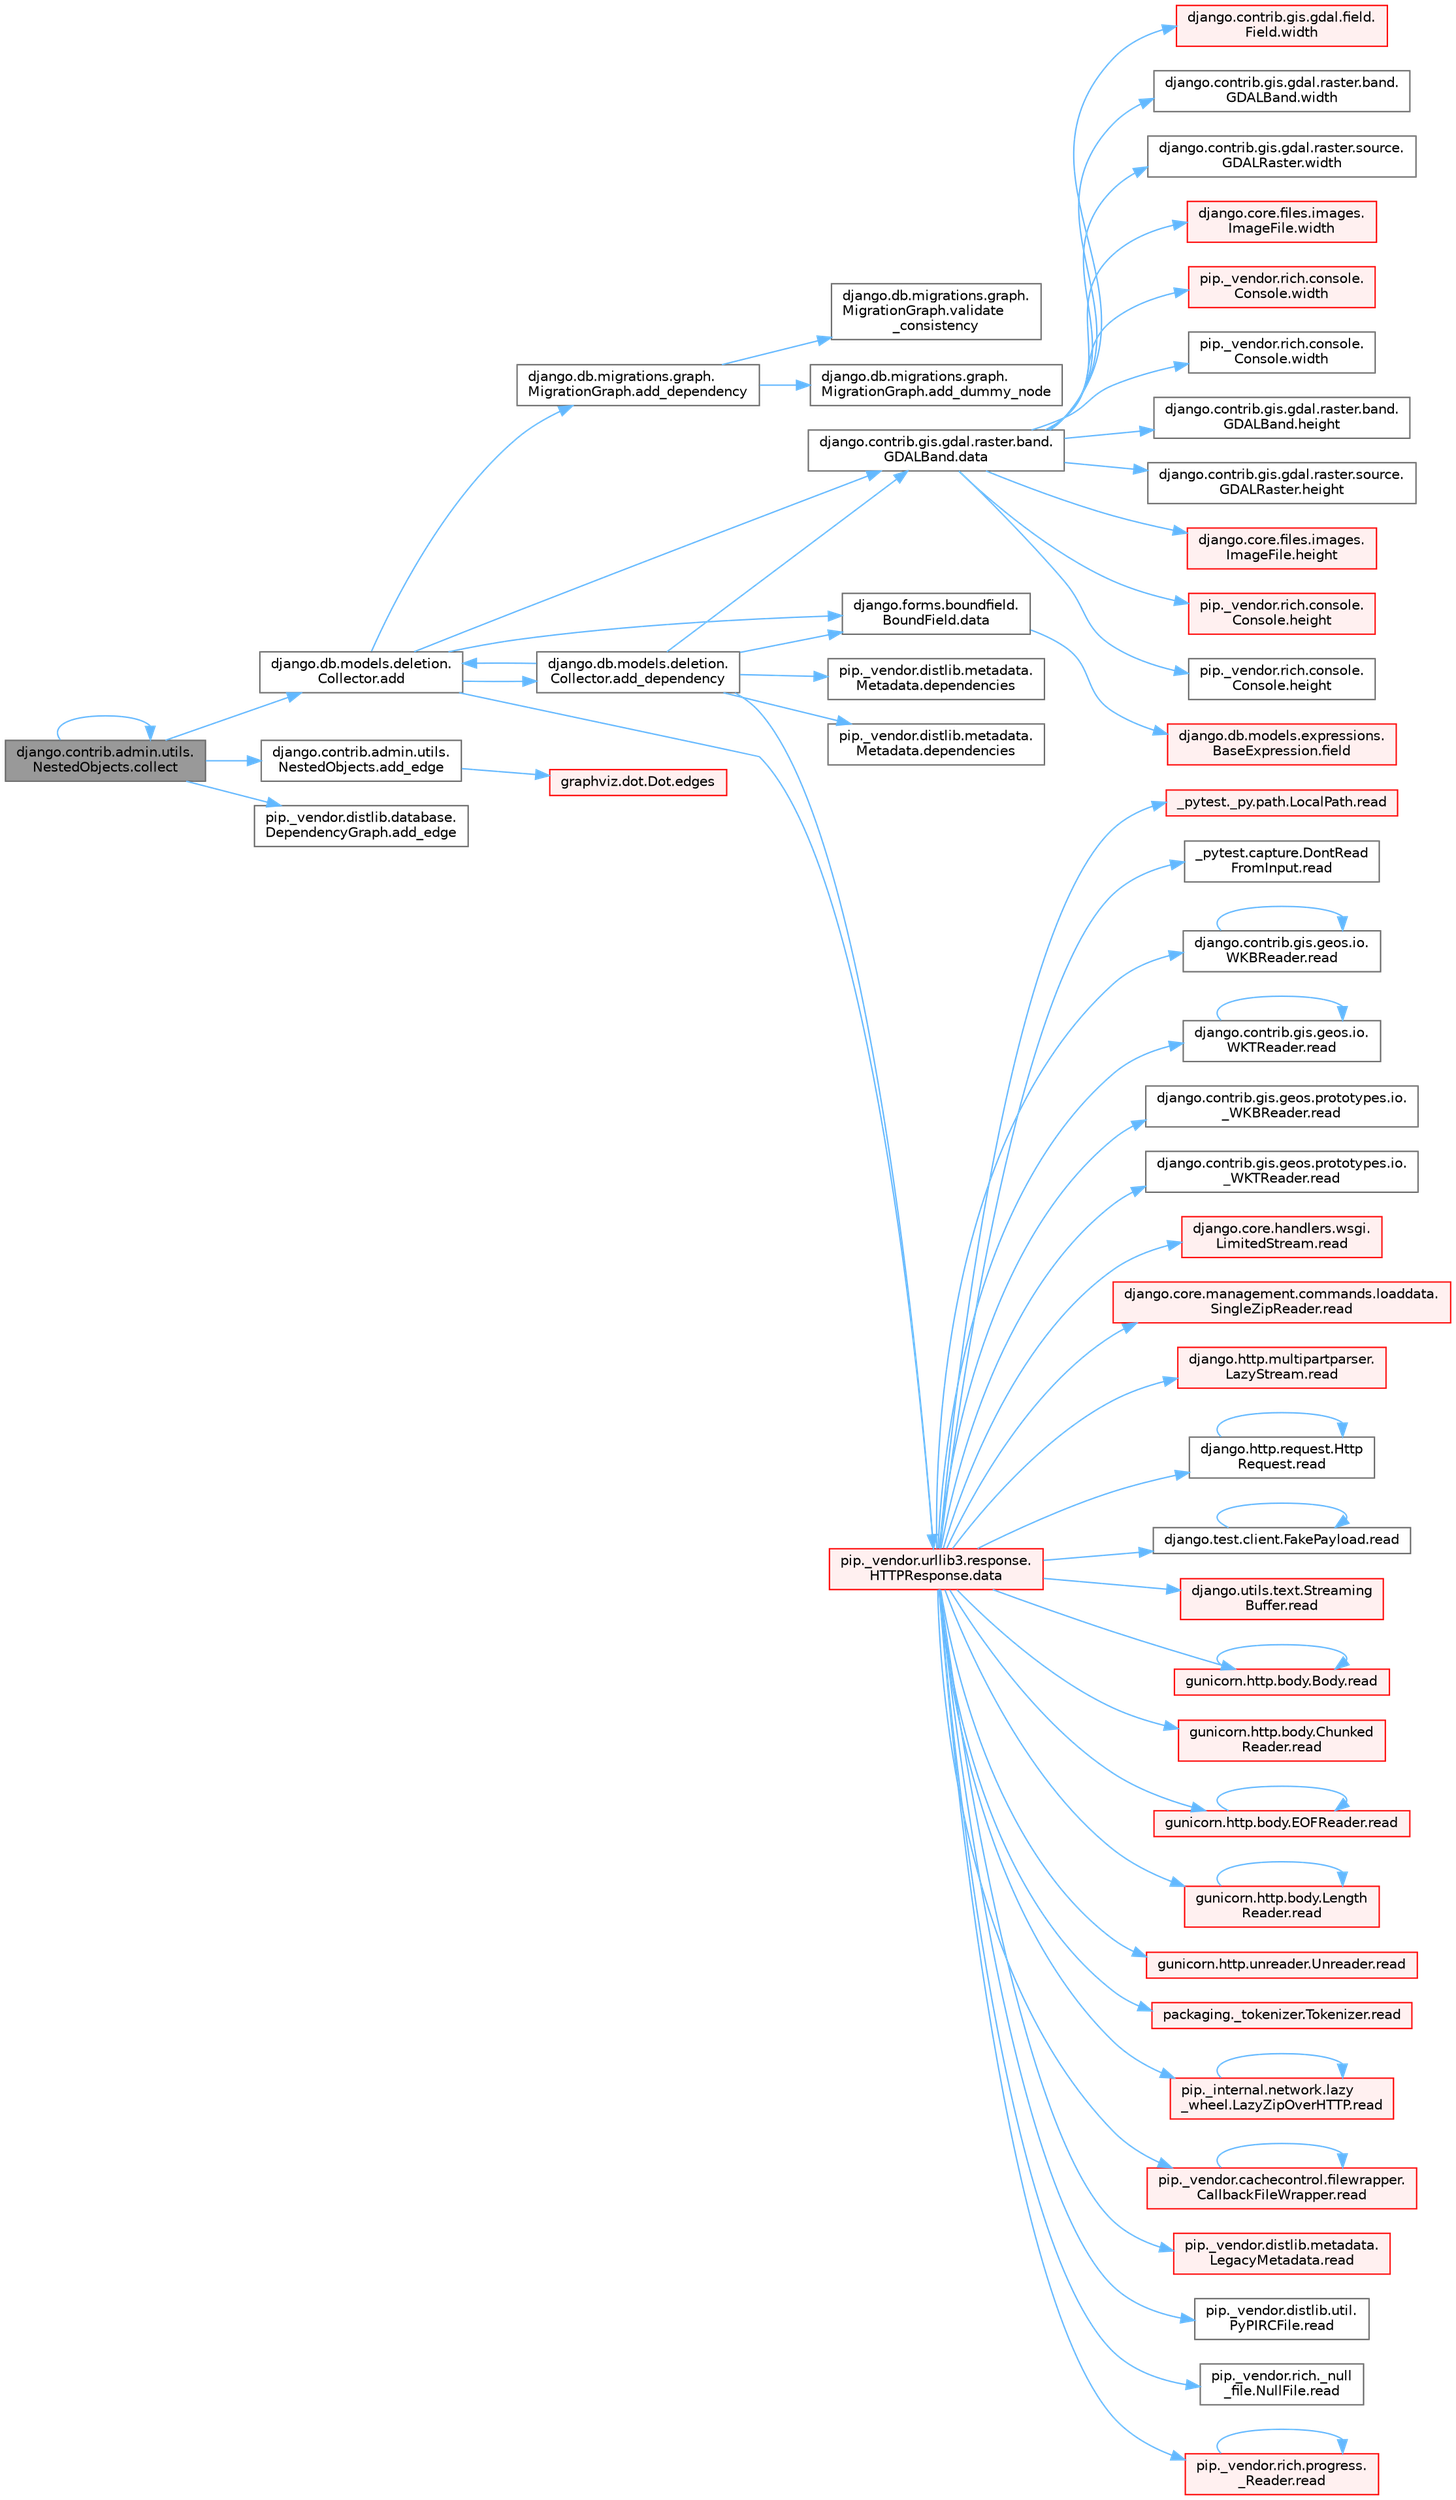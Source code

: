 digraph "django.contrib.admin.utils.NestedObjects.collect"
{
 // LATEX_PDF_SIZE
  bgcolor="transparent";
  edge [fontname=Helvetica,fontsize=10,labelfontname=Helvetica,labelfontsize=10];
  node [fontname=Helvetica,fontsize=10,shape=box,height=0.2,width=0.4];
  rankdir="LR";
  Node1 [id="Node000001",label="django.contrib.admin.utils.\lNestedObjects.collect",height=0.2,width=0.4,color="gray40", fillcolor="grey60", style="filled", fontcolor="black",tooltip=" "];
  Node1 -> Node2 [id="edge1_Node000001_Node000002",color="steelblue1",style="solid",tooltip=" "];
  Node2 [id="Node000002",label="django.db.models.deletion.\lCollector.add",height=0.2,width=0.4,color="grey40", fillcolor="white", style="filled",URL="$classdjango_1_1db_1_1models_1_1deletion_1_1_collector.html#a92a25e9aef2930eb72e650f4e05abd18",tooltip=" "];
  Node2 -> Node3 [id="edge2_Node000002_Node000003",color="steelblue1",style="solid",tooltip=" "];
  Node3 [id="Node000003",label="django.db.migrations.graph.\lMigrationGraph.add_dependency",height=0.2,width=0.4,color="grey40", fillcolor="white", style="filled",URL="$classdjango_1_1db_1_1migrations_1_1graph_1_1_migration_graph.html#aadcf1e9f643124f8ccd3ba35b7bac539",tooltip=" "];
  Node3 -> Node4 [id="edge3_Node000003_Node000004",color="steelblue1",style="solid",tooltip=" "];
  Node4 [id="Node000004",label="django.db.migrations.graph.\lMigrationGraph.add_dummy_node",height=0.2,width=0.4,color="grey40", fillcolor="white", style="filled",URL="$classdjango_1_1db_1_1migrations_1_1graph_1_1_migration_graph.html#a1204a0f2fe71c237b3d9acf01d3cbbac",tooltip=" "];
  Node3 -> Node5 [id="edge4_Node000003_Node000005",color="steelblue1",style="solid",tooltip=" "];
  Node5 [id="Node000005",label="django.db.migrations.graph.\lMigrationGraph.validate\l_consistency",height=0.2,width=0.4,color="grey40", fillcolor="white", style="filled",URL="$classdjango_1_1db_1_1migrations_1_1graph_1_1_migration_graph.html#a8d35701ec2699bd2ee365cdb482fedca",tooltip=" "];
  Node2 -> Node6 [id="edge5_Node000002_Node000006",color="steelblue1",style="solid",tooltip=" "];
  Node6 [id="Node000006",label="django.db.models.deletion.\lCollector.add_dependency",height=0.2,width=0.4,color="grey40", fillcolor="white", style="filled",URL="$classdjango_1_1db_1_1models_1_1deletion_1_1_collector.html#a574d0f3a7a5934549fdb9a7db96db1ef",tooltip=" "];
  Node6 -> Node2 [id="edge6_Node000006_Node000002",color="steelblue1",style="solid",tooltip=" "];
  Node6 -> Node7 [id="edge7_Node000006_Node000007",color="steelblue1",style="solid",tooltip=" "];
  Node7 [id="Node000007",label="django.contrib.gis.gdal.raster.band.\lGDALBand.data",height=0.2,width=0.4,color="grey40", fillcolor="white", style="filled",URL="$classdjango_1_1contrib_1_1gis_1_1gdal_1_1raster_1_1band_1_1_g_d_a_l_band.html#a5d37dc4c4d5a50a21b75460e75f9ee4d",tooltip=" "];
  Node7 -> Node8 [id="edge8_Node000007_Node000008",color="steelblue1",style="solid",tooltip=" "];
  Node8 [id="Node000008",label="django.contrib.gis.gdal.raster.band.\lGDALBand.height",height=0.2,width=0.4,color="grey40", fillcolor="white", style="filled",URL="$classdjango_1_1contrib_1_1gis_1_1gdal_1_1raster_1_1band_1_1_g_d_a_l_band.html#a7bea10d663b16684316ee8a95120ed62",tooltip=" "];
  Node7 -> Node9 [id="edge9_Node000007_Node000009",color="steelblue1",style="solid",tooltip=" "];
  Node9 [id="Node000009",label="django.contrib.gis.gdal.raster.source.\lGDALRaster.height",height=0.2,width=0.4,color="grey40", fillcolor="white", style="filled",URL="$classdjango_1_1contrib_1_1gis_1_1gdal_1_1raster_1_1source_1_1_g_d_a_l_raster.html#a5a893c132270fb65d330a59510a6bff0",tooltip=" "];
  Node7 -> Node10 [id="edge10_Node000007_Node000010",color="steelblue1",style="solid",tooltip=" "];
  Node10 [id="Node000010",label="django.core.files.images.\lImageFile.height",height=0.2,width=0.4,color="red", fillcolor="#FFF0F0", style="filled",URL="$classdjango_1_1core_1_1files_1_1images_1_1_image_file.html#ad4617c14c2a4ffe0b677cd7c1579bd20",tooltip=" "];
  Node7 -> Node4517 [id="edge11_Node000007_Node004517",color="steelblue1",style="solid",tooltip=" "];
  Node4517 [id="Node004517",label="pip._vendor.rich.console.\lConsole.height",height=0.2,width=0.4,color="red", fillcolor="#FFF0F0", style="filled",URL="$classpip_1_1__vendor_1_1rich_1_1console_1_1_console.html#adf55ca44bd09a7285363cdfd2a411a53",tooltip=" "];
  Node7 -> Node4518 [id="edge12_Node000007_Node004518",color="steelblue1",style="solid",tooltip=" "];
  Node4518 [id="Node004518",label="pip._vendor.rich.console.\lConsole.height",height=0.2,width=0.4,color="grey40", fillcolor="white", style="filled",URL="$classpip_1_1__vendor_1_1rich_1_1console_1_1_console.html#ab53d9f9fda0d620f747ea404220d1e89",tooltip=" "];
  Node7 -> Node1837 [id="edge13_Node000007_Node001837",color="steelblue1",style="solid",tooltip=" "];
  Node1837 [id="Node001837",label="django.contrib.gis.gdal.field.\lField.width",height=0.2,width=0.4,color="red", fillcolor="#FFF0F0", style="filled",URL="$classdjango_1_1contrib_1_1gis_1_1gdal_1_1field_1_1_field.html#a9d43a623b937f633a9e6dca9323f5fa7",tooltip=" "];
  Node7 -> Node1838 [id="edge14_Node000007_Node001838",color="steelblue1",style="solid",tooltip=" "];
  Node1838 [id="Node001838",label="django.contrib.gis.gdal.raster.band.\lGDALBand.width",height=0.2,width=0.4,color="grey40", fillcolor="white", style="filled",URL="$classdjango_1_1contrib_1_1gis_1_1gdal_1_1raster_1_1band_1_1_g_d_a_l_band.html#a407780888708f2bb99b4d298eb6d8062",tooltip=" "];
  Node7 -> Node1839 [id="edge15_Node000007_Node001839",color="steelblue1",style="solid",tooltip=" "];
  Node1839 [id="Node001839",label="django.contrib.gis.gdal.raster.source.\lGDALRaster.width",height=0.2,width=0.4,color="grey40", fillcolor="white", style="filled",URL="$classdjango_1_1contrib_1_1gis_1_1gdal_1_1raster_1_1source_1_1_g_d_a_l_raster.html#a58442e42bce5bcabb54fab7a2e636bc2",tooltip=" "];
  Node7 -> Node1840 [id="edge16_Node000007_Node001840",color="steelblue1",style="solid",tooltip=" "];
  Node1840 [id="Node001840",label="django.core.files.images.\lImageFile.width",height=0.2,width=0.4,color="red", fillcolor="#FFF0F0", style="filled",URL="$classdjango_1_1core_1_1files_1_1images_1_1_image_file.html#a3a50a37ab3f2d7395c892a262ecb49bc",tooltip=" "];
  Node7 -> Node1841 [id="edge17_Node000007_Node001841",color="steelblue1",style="solid",tooltip=" "];
  Node1841 [id="Node001841",label="pip._vendor.rich.console.\lConsole.width",height=0.2,width=0.4,color="red", fillcolor="#FFF0F0", style="filled",URL="$classpip_1_1__vendor_1_1rich_1_1console_1_1_console.html#a3163e1b4e2842bc355d0f5c3100ecc08",tooltip=" "];
  Node7 -> Node1842 [id="edge18_Node000007_Node001842",color="steelblue1",style="solid",tooltip=" "];
  Node1842 [id="Node001842",label="pip._vendor.rich.console.\lConsole.width",height=0.2,width=0.4,color="grey40", fillcolor="white", style="filled",URL="$classpip_1_1__vendor_1_1rich_1_1console_1_1_console.html#aa2ba8c5fa1dd224794b0ac2acd384863",tooltip=" "];
  Node6 -> Node262 [id="edge19_Node000006_Node000262",color="steelblue1",style="solid",tooltip=" "];
  Node262 [id="Node000262",label="django.forms.boundfield.\lBoundField.data",height=0.2,width=0.4,color="grey40", fillcolor="white", style="filled",URL="$classdjango_1_1forms_1_1boundfield_1_1_bound_field.html#ad38e19a5099c352218e82322f47b020c",tooltip=" "];
  Node262 -> Node111 [id="edge20_Node000262_Node000111",color="steelblue1",style="solid",tooltip=" "];
  Node111 [id="Node000111",label="django.db.models.expressions.\lBaseExpression.field",height=0.2,width=0.4,color="red", fillcolor="#FFF0F0", style="filled",URL="$classdjango_1_1db_1_1models_1_1expressions_1_1_base_expression.html#a70aeb35391ada82c2e9f02b1c3ac150c",tooltip=" "];
  Node6 -> Node263 [id="edge21_Node000006_Node000263",color="steelblue1",style="solid",tooltip=" "];
  Node263 [id="Node000263",label="pip._vendor.urllib3.response.\lHTTPResponse.data",height=0.2,width=0.4,color="red", fillcolor="#FFF0F0", style="filled",URL="$classpip_1_1__vendor_1_1urllib3_1_1response_1_1_h_t_t_p_response.html#abf3c538704803faf453331b0031f3bdd",tooltip=" "];
  Node263 -> Node50 [id="edge22_Node000263_Node000050",color="steelblue1",style="solid",tooltip=" "];
  Node50 [id="Node000050",label="_pytest._py.path.LocalPath.read",height=0.2,width=0.4,color="red", fillcolor="#FFF0F0", style="filled",URL="$class__pytest_1_1__py_1_1path_1_1_local_path.html#a8640b65f715ce8a258379deb78a68fd8",tooltip=" "];
  Node263 -> Node264 [id="edge23_Node000263_Node000264",color="steelblue1",style="solid",tooltip=" "];
  Node264 [id="Node000264",label="_pytest.capture.DontRead\lFromInput.read",height=0.2,width=0.4,color="grey40", fillcolor="white", style="filled",URL="$class__pytest_1_1capture_1_1_dont_read_from_input.html#abe84d6d5626bed2fa4f52408d2b95d3f",tooltip=" "];
  Node263 -> Node265 [id="edge24_Node000263_Node000265",color="steelblue1",style="solid",tooltip=" "];
  Node265 [id="Node000265",label="django.contrib.gis.geos.io.\lWKBReader.read",height=0.2,width=0.4,color="grey40", fillcolor="white", style="filled",URL="$classdjango_1_1contrib_1_1gis_1_1geos_1_1io_1_1_w_k_b_reader.html#a690153c2f609f20814011beceded4ce6",tooltip=" "];
  Node265 -> Node265 [id="edge25_Node000265_Node000265",color="steelblue1",style="solid",tooltip=" "];
  Node263 -> Node266 [id="edge26_Node000263_Node000266",color="steelblue1",style="solid",tooltip=" "];
  Node266 [id="Node000266",label="django.contrib.gis.geos.io.\lWKTReader.read",height=0.2,width=0.4,color="grey40", fillcolor="white", style="filled",URL="$classdjango_1_1contrib_1_1gis_1_1geos_1_1io_1_1_w_k_t_reader.html#af8cdf42c9388b4ca18b86af2cd174dd0",tooltip=" "];
  Node266 -> Node266 [id="edge27_Node000266_Node000266",color="steelblue1",style="solid",tooltip=" "];
  Node263 -> Node267 [id="edge28_Node000263_Node000267",color="steelblue1",style="solid",tooltip=" "];
  Node267 [id="Node000267",label="django.contrib.gis.geos.prototypes.io.\l_WKBReader.read",height=0.2,width=0.4,color="grey40", fillcolor="white", style="filled",URL="$classdjango_1_1contrib_1_1gis_1_1geos_1_1prototypes_1_1io_1_1___w_k_b_reader.html#a71e78ed5a74b998533ef3801723a5827",tooltip=" "];
  Node263 -> Node268 [id="edge29_Node000263_Node000268",color="steelblue1",style="solid",tooltip=" "];
  Node268 [id="Node000268",label="django.contrib.gis.geos.prototypes.io.\l_WKTReader.read",height=0.2,width=0.4,color="grey40", fillcolor="white", style="filled",URL="$classdjango_1_1contrib_1_1gis_1_1geos_1_1prototypes_1_1io_1_1___w_k_t_reader.html#a97b2007978d99bec56d1bbf4091dd46a",tooltip=" "];
  Node263 -> Node269 [id="edge30_Node000263_Node000269",color="steelblue1",style="solid",tooltip=" "];
  Node269 [id="Node000269",label="django.core.handlers.wsgi.\lLimitedStream.read",height=0.2,width=0.4,color="red", fillcolor="#FFF0F0", style="filled",URL="$classdjango_1_1core_1_1handlers_1_1wsgi_1_1_limited_stream.html#a01766186550a2bafd2a0c0cac1117797",tooltip=" "];
  Node263 -> Node273 [id="edge31_Node000263_Node000273",color="steelblue1",style="solid",tooltip=" "];
  Node273 [id="Node000273",label="django.core.management.commands.loaddata.\lSingleZipReader.read",height=0.2,width=0.4,color="red", fillcolor="#FFF0F0", style="filled",URL="$classdjango_1_1core_1_1management_1_1commands_1_1loaddata_1_1_single_zip_reader.html#a6c6512afb638e535f6d9973329238ec1",tooltip=" "];
  Node263 -> Node278 [id="edge32_Node000263_Node000278",color="steelblue1",style="solid",tooltip=" "];
  Node278 [id="Node000278",label="django.http.multipartparser.\lLazyStream.read",height=0.2,width=0.4,color="red", fillcolor="#FFF0F0", style="filled",URL="$classdjango_1_1http_1_1multipartparser_1_1_lazy_stream.html#af5553676fbef507453fe16dbce30f2d6",tooltip=" "];
  Node263 -> Node281 [id="edge33_Node000263_Node000281",color="steelblue1",style="solid",tooltip=" "];
  Node281 [id="Node000281",label="django.http.request.Http\lRequest.read",height=0.2,width=0.4,color="grey40", fillcolor="white", style="filled",URL="$classdjango_1_1http_1_1request_1_1_http_request.html#a7b5205e754042f5dc1400c5f6884da05",tooltip=" "];
  Node281 -> Node281 [id="edge34_Node000281_Node000281",color="steelblue1",style="solid",tooltip=" "];
  Node263 -> Node282 [id="edge35_Node000263_Node000282",color="steelblue1",style="solid",tooltip=" "];
  Node282 [id="Node000282",label="django.test.client.FakePayload.read",height=0.2,width=0.4,color="grey40", fillcolor="white", style="filled",URL="$classdjango_1_1test_1_1client_1_1_fake_payload.html#a4968728a37f7ecfa436f7156923f32fc",tooltip=" "];
  Node282 -> Node282 [id="edge36_Node000282_Node000282",color="steelblue1",style="solid",tooltip=" "];
  Node263 -> Node283 [id="edge37_Node000263_Node000283",color="steelblue1",style="solid",tooltip=" "];
  Node283 [id="Node000283",label="django.utils.text.Streaming\lBuffer.read",height=0.2,width=0.4,color="red", fillcolor="#FFF0F0", style="filled",URL="$classdjango_1_1utils_1_1text_1_1_streaming_buffer.html#a0d8c76cbb45b290915e65a79dabe0d7b",tooltip=" "];
  Node263 -> Node320 [id="edge38_Node000263_Node000320",color="steelblue1",style="solid",tooltip=" "];
  Node320 [id="Node000320",label="gunicorn.http.body.Body.read",height=0.2,width=0.4,color="red", fillcolor="#FFF0F0", style="filled",URL="$classgunicorn_1_1http_1_1body_1_1_body.html#a26fa33ab9da80d4da60638f902d8bbd8",tooltip=" "];
  Node320 -> Node320 [id="edge39_Node000320_Node000320",color="steelblue1",style="solid",tooltip=" "];
  Node263 -> Node323 [id="edge40_Node000263_Node000323",color="steelblue1",style="solid",tooltip=" "];
  Node323 [id="Node000323",label="gunicorn.http.body.Chunked\lReader.read",height=0.2,width=0.4,color="red", fillcolor="#FFF0F0", style="filled",URL="$classgunicorn_1_1http_1_1body_1_1_chunked_reader.html#aa291cdee58cf19e63d92914442ab2d7e",tooltip=" "];
  Node263 -> Node329 [id="edge41_Node000263_Node000329",color="steelblue1",style="solid",tooltip=" "];
  Node329 [id="Node000329",label="gunicorn.http.body.EOFReader.read",height=0.2,width=0.4,color="red", fillcolor="#FFF0F0", style="filled",URL="$classgunicorn_1_1http_1_1body_1_1_e_o_f_reader.html#a6ae0aab25c53911d59fcbb87c1dfa602",tooltip=" "];
  Node329 -> Node329 [id="edge42_Node000329_Node000329",color="steelblue1",style="solid",tooltip=" "];
  Node263 -> Node332 [id="edge43_Node000263_Node000332",color="steelblue1",style="solid",tooltip=" "];
  Node332 [id="Node000332",label="gunicorn.http.body.Length\lReader.read",height=0.2,width=0.4,color="red", fillcolor="#FFF0F0", style="filled",URL="$classgunicorn_1_1http_1_1body_1_1_length_reader.html#a78c9415492b01b7b1553a481fe9aef7e",tooltip=" "];
  Node332 -> Node332 [id="edge44_Node000332_Node000332",color="steelblue1",style="solid",tooltip=" "];
  Node263 -> Node334 [id="edge45_Node000263_Node000334",color="steelblue1",style="solid",tooltip=" "];
  Node334 [id="Node000334",label="gunicorn.http.unreader.Unreader.read",height=0.2,width=0.4,color="red", fillcolor="#FFF0F0", style="filled",URL="$classgunicorn_1_1http_1_1unreader_1_1_unreader.html#a4d05a3b72ffb1dd09d3e4b3dd1d1e44c",tooltip=" "];
  Node263 -> Node4290 [id="edge46_Node000263_Node004290",color="steelblue1",style="solid",tooltip=" "];
  Node4290 [id="Node004290",label="packaging._tokenizer.Tokenizer.read",height=0.2,width=0.4,color="red", fillcolor="#FFF0F0", style="filled",URL="$classpackaging_1_1__tokenizer_1_1_tokenizer.html#a0338e1186dd1574082f047fdff9b3b2d",tooltip=" "];
  Node263 -> Node4291 [id="edge47_Node000263_Node004291",color="steelblue1",style="solid",tooltip=" "];
  Node4291 [id="Node004291",label="pip._internal.network.lazy\l_wheel.LazyZipOverHTTP.read",height=0.2,width=0.4,color="red", fillcolor="#FFF0F0", style="filled",URL="$classpip_1_1__internal_1_1network_1_1lazy__wheel_1_1_lazy_zip_over_h_t_t_p.html#adb8837e292941df2568b4de4082ecf19",tooltip=" "];
  Node4291 -> Node4291 [id="edge48_Node004291_Node004291",color="steelblue1",style="solid",tooltip=" "];
  Node263 -> Node4305 [id="edge49_Node000263_Node004305",color="steelblue1",style="solid",tooltip=" "];
  Node4305 [id="Node004305",label="pip._vendor.cachecontrol.filewrapper.\lCallbackFileWrapper.read",height=0.2,width=0.4,color="red", fillcolor="#FFF0F0", style="filled",URL="$classpip_1_1__vendor_1_1cachecontrol_1_1filewrapper_1_1_callback_file_wrapper.html#afceb112c071f7b24b9db274a61213b68",tooltip=" "];
  Node4305 -> Node4305 [id="edge50_Node004305_Node004305",color="steelblue1",style="solid",tooltip=" "];
  Node263 -> Node4307 [id="edge51_Node000263_Node004307",color="steelblue1",style="solid",tooltip=" "];
  Node4307 [id="Node004307",label="pip._vendor.distlib.metadata.\lLegacyMetadata.read",height=0.2,width=0.4,color="red", fillcolor="#FFF0F0", style="filled",URL="$classpip_1_1__vendor_1_1distlib_1_1metadata_1_1_legacy_metadata.html#a5473003d19554803bc6f7f4af863060f",tooltip=" "];
  Node263 -> Node4309 [id="edge52_Node000263_Node004309",color="steelblue1",style="solid",tooltip=" "];
  Node4309 [id="Node004309",label="pip._vendor.distlib.util.\lPyPIRCFile.read",height=0.2,width=0.4,color="grey40", fillcolor="white", style="filled",URL="$classpip_1_1__vendor_1_1distlib_1_1util_1_1_py_p_i_r_c_file.html#a9db831938fff0ca340efdb70381bc7b1",tooltip=" "];
  Node263 -> Node4310 [id="edge53_Node000263_Node004310",color="steelblue1",style="solid",tooltip=" "];
  Node4310 [id="Node004310",label="pip._vendor.rich._null\l_file.NullFile.read",height=0.2,width=0.4,color="grey40", fillcolor="white", style="filled",URL="$classpip_1_1__vendor_1_1rich_1_1__null__file_1_1_null_file.html#a34cd6b7fcb25c35b0edeb1a291403522",tooltip=" "];
  Node263 -> Node4311 [id="edge54_Node000263_Node004311",color="steelblue1",style="solid",tooltip=" "];
  Node4311 [id="Node004311",label="pip._vendor.rich.progress.\l_Reader.read",height=0.2,width=0.4,color="red", fillcolor="#FFF0F0", style="filled",URL="$classpip_1_1__vendor_1_1rich_1_1progress_1_1___reader.html#abc9a19c1ccc4057e665996a500814420",tooltip=" "];
  Node4311 -> Node4311 [id="edge55_Node004311_Node004311",color="steelblue1",style="solid",tooltip=" "];
  Node6 -> Node3086 [id="edge56_Node000006_Node003086",color="steelblue1",style="solid",tooltip=" "];
  Node3086 [id="Node003086",label="pip._vendor.distlib.metadata.\lMetadata.dependencies",height=0.2,width=0.4,color="grey40", fillcolor="white", style="filled",URL="$classpip_1_1__vendor_1_1distlib_1_1metadata_1_1_metadata.html#abf6cbb244fad75feddef718a94bcc2da",tooltip=" "];
  Node6 -> Node3087 [id="edge57_Node000006_Node003087",color="steelblue1",style="solid",tooltip=" "];
  Node3087 [id="Node003087",label="pip._vendor.distlib.metadata.\lMetadata.dependencies",height=0.2,width=0.4,color="grey40", fillcolor="white", style="filled",URL="$classpip_1_1__vendor_1_1distlib_1_1metadata_1_1_metadata.html#a19a426eacc32d3e13ed1e68885735047",tooltip=" "];
  Node2 -> Node7 [id="edge58_Node000002_Node000007",color="steelblue1",style="solid",tooltip=" "];
  Node2 -> Node262 [id="edge59_Node000002_Node000262",color="steelblue1",style="solid",tooltip=" "];
  Node2 -> Node263 [id="edge60_Node000002_Node000263",color="steelblue1",style="solid",tooltip=" "];
  Node1 -> Node4519 [id="edge61_Node000001_Node004519",color="steelblue1",style="solid",tooltip=" "];
  Node4519 [id="Node004519",label="django.contrib.admin.utils.\lNestedObjects.add_edge",height=0.2,width=0.4,color="grey40", fillcolor="white", style="filled",URL="$classdjango_1_1contrib_1_1admin_1_1utils_1_1_nested_objects.html#a1288f689491d62a0d0baad436c933ead",tooltip=" "];
  Node4519 -> Node4520 [id="edge62_Node004519_Node004520",color="steelblue1",style="solid",tooltip=" "];
  Node4520 [id="Node004520",label="graphviz.dot.Dot.edges",height=0.2,width=0.4,color="red", fillcolor="#FFF0F0", style="filled",URL="$classgraphviz_1_1dot_1_1_dot.html#ad34bf1b1b81bc4eaea4bd8ac157db5f8",tooltip=" "];
  Node1 -> Node4524 [id="edge63_Node000001_Node004524",color="steelblue1",style="solid",tooltip=" "];
  Node4524 [id="Node004524",label="pip._vendor.distlib.database.\lDependencyGraph.add_edge",height=0.2,width=0.4,color="grey40", fillcolor="white", style="filled",URL="$classpip_1_1__vendor_1_1distlib_1_1database_1_1_dependency_graph.html#a9289542dc7a5a10913a319ad375e751f",tooltip=" "];
  Node1 -> Node1 [id="edge64_Node000001_Node000001",color="steelblue1",style="solid",tooltip=" "];
}
